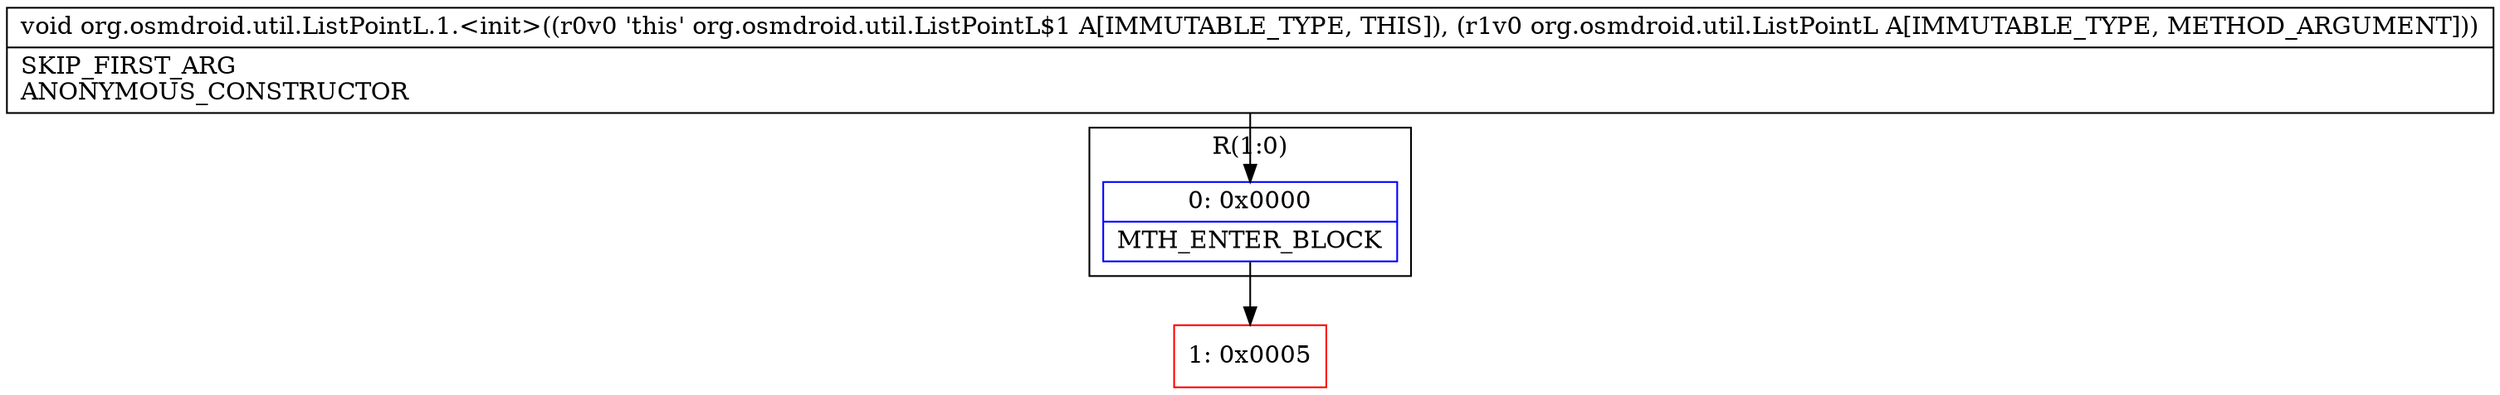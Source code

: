 digraph "CFG fororg.osmdroid.util.ListPointL.1.\<init\>(Lorg\/osmdroid\/util\/ListPointL;)V" {
subgraph cluster_Region_714841410 {
label = "R(1:0)";
node [shape=record,color=blue];
Node_0 [shape=record,label="{0\:\ 0x0000|MTH_ENTER_BLOCK\l}"];
}
Node_1 [shape=record,color=red,label="{1\:\ 0x0005}"];
MethodNode[shape=record,label="{void org.osmdroid.util.ListPointL.1.\<init\>((r0v0 'this' org.osmdroid.util.ListPointL$1 A[IMMUTABLE_TYPE, THIS]), (r1v0 org.osmdroid.util.ListPointL A[IMMUTABLE_TYPE, METHOD_ARGUMENT]))  | SKIP_FIRST_ARG\lANONYMOUS_CONSTRUCTOR\l}"];
MethodNode -> Node_0;
Node_0 -> Node_1;
}

